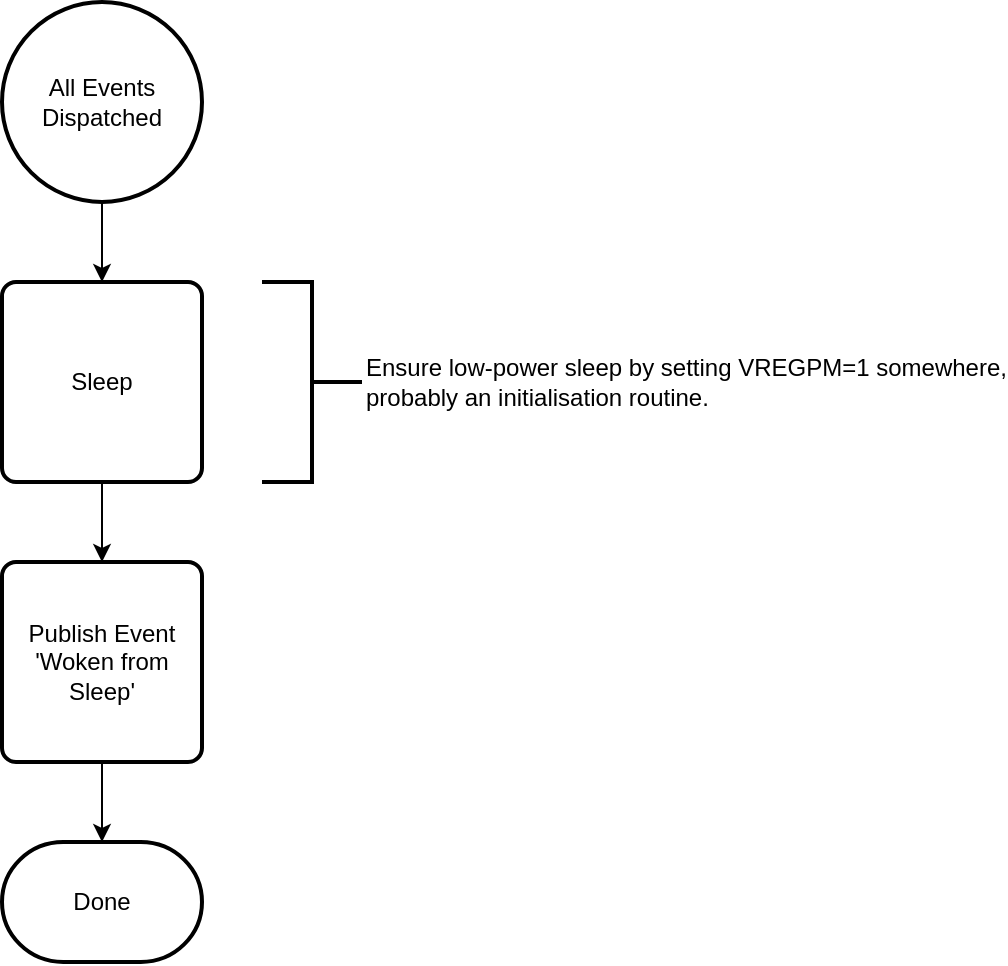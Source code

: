 <mxfile version="10.6.1" type="device"><diagram id="RZSyOx3Jl7KqQ4NwILDB" name="Page-1"><mxGraphModel dx="1394" dy="757" grid="1" gridSize="10" guides="1" tooltips="1" connect="1" arrows="1" fold="1" page="1" pageScale="1" pageWidth="827" pageHeight="1169" math="0" shadow="0"><root><mxCell id="0"/><mxCell id="1" parent="0"/><mxCell id="F4h_-Oh-Xp8CuhtXH8yx-5" style="edgeStyle=orthogonalEdgeStyle;rounded=0;orthogonalLoop=1;jettySize=auto;html=1;" edge="1" parent="1" source="F4h_-Oh-Xp8CuhtXH8yx-1" target="F4h_-Oh-Xp8CuhtXH8yx-2"><mxGeometry relative="1" as="geometry"/></mxCell><mxCell id="F4h_-Oh-Xp8CuhtXH8yx-1" value="All Events Dispatched" style="strokeWidth=2;html=1;shape=mxgraph.flowchart.start_2;whiteSpace=wrap;" vertex="1" parent="1"><mxGeometry x="120" y="40" width="100" height="100" as="geometry"/></mxCell><mxCell id="F4h_-Oh-Xp8CuhtXH8yx-6" style="edgeStyle=orthogonalEdgeStyle;rounded=0;orthogonalLoop=1;jettySize=auto;html=1;" edge="1" parent="1" source="F4h_-Oh-Xp8CuhtXH8yx-2" target="F4h_-Oh-Xp8CuhtXH8yx-3"><mxGeometry relative="1" as="geometry"/></mxCell><mxCell id="F4h_-Oh-Xp8CuhtXH8yx-2" value="Sleep" style="rounded=1;whiteSpace=wrap;html=1;absoluteArcSize=1;arcSize=14;strokeWidth=2;" vertex="1" parent="1"><mxGeometry x="120" y="180" width="100" height="100" as="geometry"/></mxCell><mxCell id="F4h_-Oh-Xp8CuhtXH8yx-7" style="edgeStyle=orthogonalEdgeStyle;rounded=0;orthogonalLoop=1;jettySize=auto;html=1;" edge="1" parent="1" source="F4h_-Oh-Xp8CuhtXH8yx-3" target="F4h_-Oh-Xp8CuhtXH8yx-4"><mxGeometry relative="1" as="geometry"/></mxCell><mxCell id="F4h_-Oh-Xp8CuhtXH8yx-3" value="Publish Event 'Woken from Sleep'" style="rounded=1;whiteSpace=wrap;html=1;absoluteArcSize=1;arcSize=14;strokeWidth=2;" vertex="1" parent="1"><mxGeometry x="120" y="320" width="100" height="100" as="geometry"/></mxCell><mxCell id="F4h_-Oh-Xp8CuhtXH8yx-4" value="Done" style="strokeWidth=2;html=1;shape=mxgraph.flowchart.terminator;whiteSpace=wrap;" vertex="1" parent="1"><mxGeometry x="120" y="460" width="100" height="60" as="geometry"/></mxCell><mxCell id="F4h_-Oh-Xp8CuhtXH8yx-8" value="Ensure low-power sleep by setting VREGPM=1 somewhere,&lt;br&gt;probably an initialisation routine.&lt;br&gt;" style="strokeWidth=2;html=1;shape=mxgraph.flowchart.annotation_2;align=left;flipH=1;labelPosition=right;verticalLabelPosition=middle;verticalAlign=middle;" vertex="1" parent="1"><mxGeometry x="250" y="180" width="50" height="100" as="geometry"/></mxCell></root></mxGraphModel></diagram></mxfile>